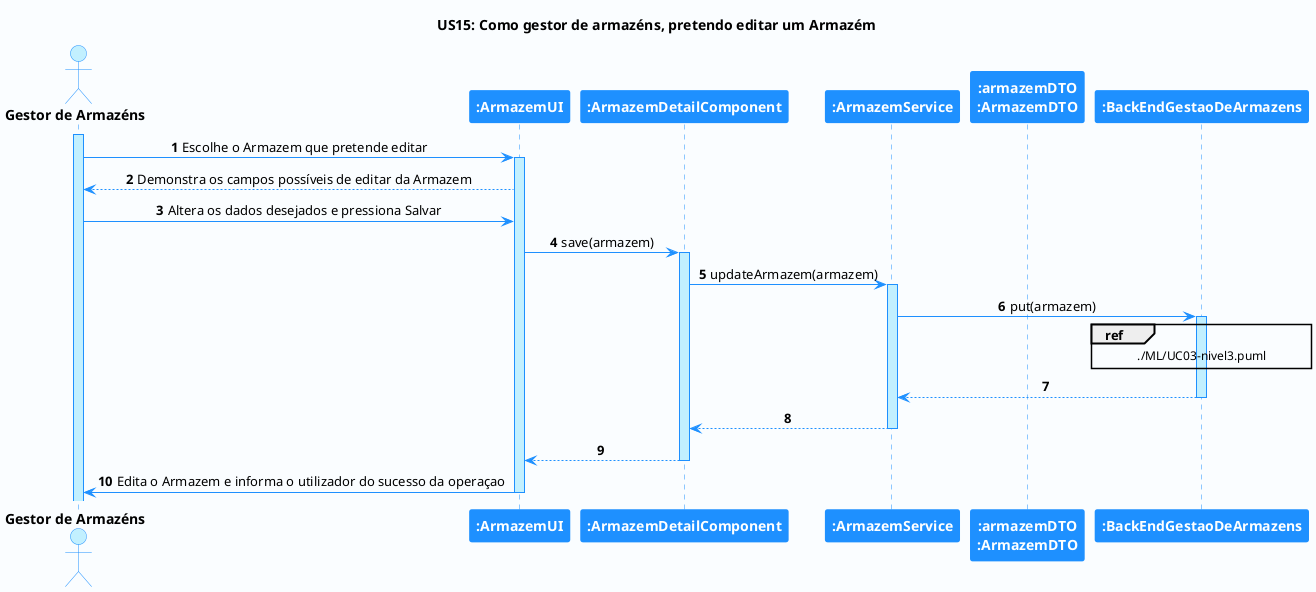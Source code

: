 @startuml Editar um Armazem

'-Style----------------------------------------------------------------------------------------------------------------

autonumber

skinparam DefaultTextAlignment center

skinparam BackgroundColor #fafdff

skinparam sequence {
    LifeLineBorderColor DodgerBlue
    LifeLineBackgroundColor APPLICATION

    ActorBackgroundColor APPLICATION
    ActorBorderColor DodgerBlue

    BackgroundColor #FFFFFF
    ArrowColor DodgerBlue
    BorderColor DodgerBlue

    ParticipantBackgroundColor DodgerBlue
    ParticipantFontColor #FFFFFF
    ParticipantBorderColor DodgerBlue

    GroupBorderColor #082642
    GroupBackgroundColor APPLICATION
}

skinparam note {
    LifeLineBorderColor DodgerBlue
    LifeLineBackgroundColor APPLICATION

    ActorBackgroundColor APPLICATION
    ActorBorderColor DodgerBlue

    BackgroundColor #FFFFFF
    ArrowColor DodgerBlue
    BorderColor DodgerBlue

    ParticipantBackgroundColor DodgerBlue
    ParticipantFontColor #FFFFFF
    ParticipantBorderColor DodgerBlue

    GroupBorderColor #082642
    GroupBackgroundColor APPLICATION
}

'-Title----------------------------------------------------------------------------------------------------------------

title US15: Como gestor de armazéns, pretendo editar um Armazém

'-Actors/Participants--------------------------------------------------------------------------------------------------

actor "<b>Gestor de Armazéns" as A
participant "<b>:ArmazemUI" as CU
participant "<b>:ArmazemDetailComponent" as CC
participant "<b>:ArmazemService" as CS
participant "<b>:armazemDTO\n<b>:ArmazemDTO" as CD
participant "<b>:BackEndGestaoDeArmazens" as AL


'-Associations---------------------------------------------------------------------------------------------------------

activate A

A -> CU: Escolhe o Armazem que pretende editar
activate CU
CU --> A: Demonstra os campos possíveis de editar da Armazem
A -> CU: Altera os dados desejados e pressiona Salvar

CU -> CC: save(armazem)
activate CC
CC -> CS : updateArmazem(armazem)
activate CS

CS -> AL : put(armazem)

ref over AL
 ./ML/UC03-nivel3.puml
end ref

activate AL
AL --> CS
deactivate AL
CS --> CC
deactivate CS
CC --> CU
deactivate CC
CU -> A: Edita o Armazem e informa o utilizador do sucesso da operaçao
deactivate CU

'----------------------------------------------------------------------------------------------------------------------

@enduml